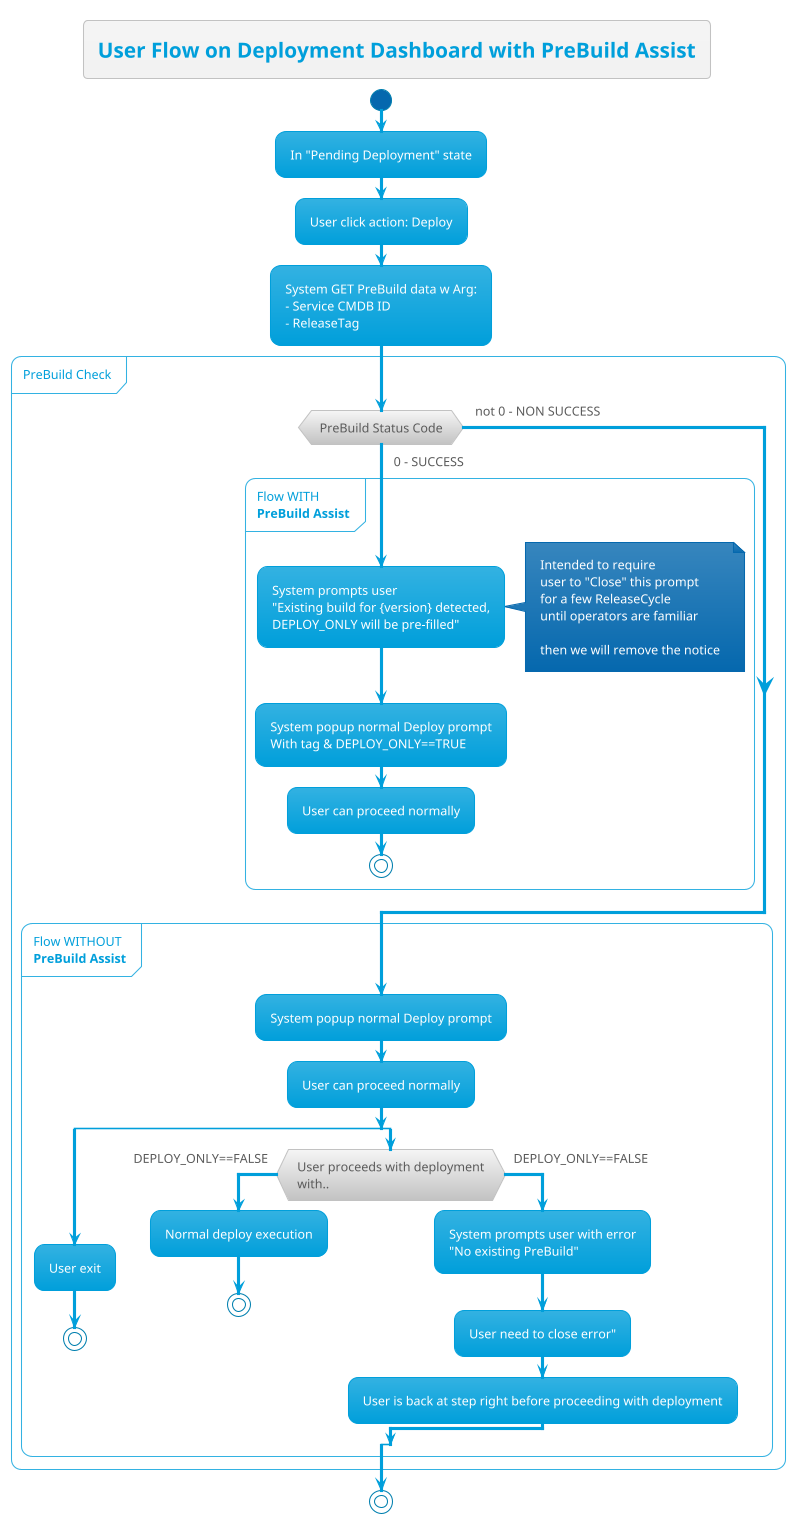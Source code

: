 @startuml
!theme bluegray
skinparam FooterFontColor black

title User Flow on Deployment Dashboard with PreBuild Assist

start

:In "Pending Deployment" state;
:User click action: Deploy;
:System GET PreBuild data w Arg:\n- Service CMDB ID\n- ReleaseTag;

group PreBuild Check
    if (PreBuild Status Code) then (0 - SUCCESS)
        
        group Flow WITH\n**PreBuild Assist**
            :System prompts user\n"Existing build for {version} detected,\nDEPLOY_ONLY will be pre-filled";
            note right
                Intended to require
                user to "Close" this prompt
                for a few ReleaseCycle
                until operators are familiar

                then we will remove the notice
            end note
            :System popup normal Deploy prompt\nWith tag & DEPLOY_ONLY==TRUE;
            :User can proceed normally;
            stop
        end group
    else ( not 0 - NON SUCCESS)
    endif

    group Flow WITHOUT\n**PreBuild Assist**
        :System popup normal Deploy prompt;
        :User can proceed normally;
        split
            :User exit;
            stop
        split again
            if (User proceeds with deployment\nwith..) then (DEPLOY_ONLY==FALSE)
                :Normal deploy execution;
                stop
            else (DEPLOY_ONLY==FALSE)
                :System prompts user with error\n"No existing PreBuild";
                :User need to close error";
                :User is back at step right before proceeding with deployment;
            endif
        end split
    end group
end group

stop

@enduml